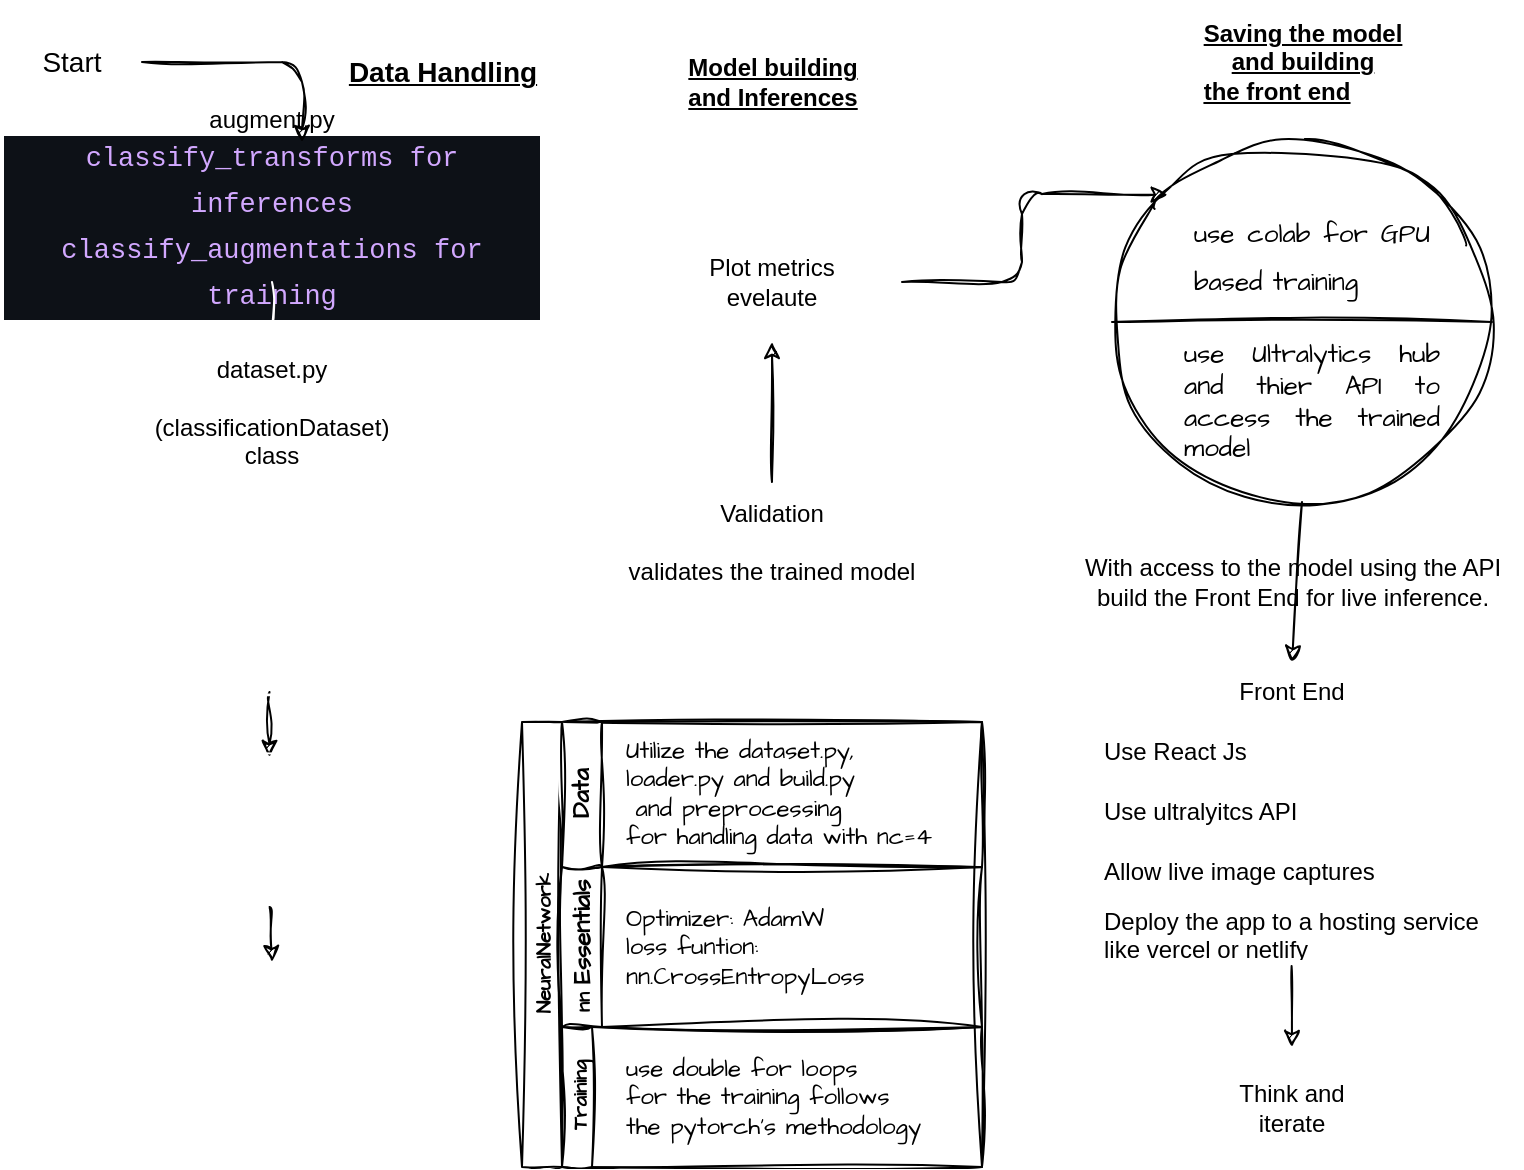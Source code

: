 <mxfile>
    <diagram id="jkyO_WvUEe0aRVjoGL2a" name="Page-1">
        <mxGraphModel dx="896" dy="647" grid="0" gridSize="10" guides="1" tooltips="1" connect="1" arrows="1" fold="1" page="1" pageScale="1" pageWidth="900" pageHeight="1600" background="none" math="0" shadow="0">
            <root>
                <mxCell id="0"/>
                <mxCell id="1" parent="0"/>
                <mxCell id="2" value="&lt;div&gt;dataset.py&lt;/div&gt;&lt;div&gt;&lt;br&gt;&lt;/div&gt;&lt;div&gt;(classificationDataset)&lt;/div&gt;&lt;div&gt;class&lt;/div&gt;" style="rounded=1;whiteSpace=wrap;html=1;strokeColor=#FFFFFF;sketch=1;curveFitting=1;jiggle=2;" parent="1" vertex="1">
                    <mxGeometry x="65" y="180" width="160" height="70" as="geometry"/>
                </mxCell>
                <mxCell id="3" value="augment.py&lt;br&gt;&lt;div style=&quot;color: rgb(230, 237, 243); background-color: rgb(13, 17, 23); font-family: Consolas, &amp;quot;Courier New&amp;quot;, monospace; font-size: 13.5px; line-height: 23px;&quot;&gt;&lt;span style=&quot;color: #d2a8ff;&quot;&gt;classify_transforms for inferences&lt;/span&gt;&lt;/div&gt;&lt;div style=&quot;color: rgb(230, 237, 243); background-color: rgb(13, 17, 23); font-family: Consolas, &amp;quot;Courier New&amp;quot;, monospace; font-size: 13.5px; line-height: 23px;&quot;&gt;&lt;div style=&quot;line-height: 23px;&quot;&gt;&lt;span style=&quot;color: #d2a8ff;&quot;&gt;classify_augmentations for training&lt;/span&gt;&lt;/div&gt;&lt;/div&gt;" style="rounded=1;whiteSpace=wrap;html=1;strokeColor=#FFFFFF;sketch=1;curveFitting=1;jiggle=2;" parent="1" vertex="1">
                    <mxGeometry x="10" y="80" width="270" height="70" as="geometry"/>
                </mxCell>
                <mxCell id="37" style="edgeStyle=none;hachureGap=4;html=1;fontFamily=Architects Daughter;fontSource=https%3A%2F%2Ffonts.googleapis.com%2Fcss%3Ffamily%3DArchitects%2BDaughter;fontSize=16;sketch=1;curveFitting=1;jiggle=2;" edge="1" parent="1" source="5" target="9">
                    <mxGeometry relative="1" as="geometry"/>
                </mxCell>
                <mxCell id="5" value="&lt;span style=&quot;background-color: rgb(13, 13, 13);&quot;&gt;&lt;font style=&quot;&quot; face=&quot;ui-monospace, SFMono-Regular, SF Mono, Menlo, Consolas, Liberation Mono, monospace&quot; color=&quot;#ffffff&quot;&gt;&lt;div style=&quot;font-size: 14px;&quot;&gt;loader.py&lt;/div&gt;&lt;div style=&quot;&quot;&gt;&lt;font style=&quot;font-size: 10px;&quot;&gt;Provides various data loaders for different types of input data&lt;/font&gt;&lt;/div&gt;&lt;/font&gt;&lt;/span&gt;" style="rounded=1;whiteSpace=wrap;html=1;align=center;strokeColor=#FFFFFF;sketch=1;curveFitting=1;jiggle=2;" parent="1" vertex="1">
                    <mxGeometry x="65" y="280" width="157.5" height="75" as="geometry"/>
                </mxCell>
                <mxCell id="6" value="" style="endArrow=classic;html=1;exitX=0.5;exitY=1;exitDx=0;exitDy=0;entryX=0.5;entryY=0;entryDx=0;entryDy=0;rounded=1;strokeColor=#FFFFFF;sketch=1;curveFitting=1;jiggle=2;" parent="1" source="3" target="2" edge="1">
                    <mxGeometry width="50" height="50" relative="1" as="geometry">
                        <mxPoint x="350" y="310" as="sourcePoint"/>
                        <mxPoint x="400" y="260" as="targetPoint"/>
                    </mxGeometry>
                </mxCell>
                <mxCell id="7" value="" style="endArrow=classic;html=1;fontSize=10;exitX=0.5;exitY=1;exitDx=0;exitDy=0;rounded=1;strokeColor=#FFFFFF;sketch=1;curveFitting=1;jiggle=2;" parent="1" source="2" target="5" edge="1">
                    <mxGeometry width="50" height="50" relative="1" as="geometry">
                        <mxPoint x="380" y="280" as="sourcePoint"/>
                        <mxPoint x="430" y="230" as="targetPoint"/>
                    </mxGeometry>
                </mxCell>
                <mxCell id="9" value="&lt;span style=&quot;background-color: rgb(13, 13, 13);&quot;&gt;&lt;font style=&quot;&quot; face=&quot;ui-monospace, SFMono-Regular, SF Mono, Menlo, Consolas, Liberation Mono, monospace&quot; color=&quot;#ffffff&quot;&gt;&lt;div style=&quot;font-size: 14px;&quot;&gt;build.py&lt;/div&gt;&lt;div style=&quot;&quot;&gt;&lt;font style=&quot;font-size: 10px;&quot;&gt;Builds data loaders for training or validation sets&lt;/font&gt;&lt;/div&gt;&lt;/font&gt;&lt;/span&gt;" style="rounded=1;whiteSpace=wrap;html=1;align=center;strokeColor=#FFFFFF;sketch=1;curveFitting=1;jiggle=2;" parent="1" vertex="1">
                    <mxGeometry x="65" y="387.5" width="157.5" height="75" as="geometry"/>
                </mxCell>
                <mxCell id="12" value="&lt;b&gt;&lt;u&gt;&lt;font style=&quot;font-size: 14px;&quot;&gt;Data Handling&lt;/font&gt;&lt;/u&gt;&lt;/b&gt;" style="text;html=1;align=center;verticalAlign=middle;resizable=0;points=[];autosize=1;strokeColor=#FFFFFF;fillColor=none;fontSize=10;rounded=1;sketch=1;curveFitting=1;jiggle=2;" parent="1" vertex="1">
                    <mxGeometry x="170" y="30" width="120" height="30" as="geometry"/>
                </mxCell>
                <mxCell id="13" value="Start" style="ellipse;whiteSpace=wrap;html=1;fontSize=14;rounded=1;strokeColor=#FFFFFF;sketch=1;curveFitting=1;jiggle=2;" parent="1" vertex="1">
                    <mxGeometry x="10" y="20" width="70" height="40" as="geometry"/>
                </mxCell>
                <mxCell id="19" value="&lt;span style=&quot;&quot;&gt;&lt;div style=&quot;&quot;&gt;Validation&lt;/div&gt;&lt;div style=&quot;&quot;&gt;&lt;br&gt;&lt;/div&gt;&lt;div style=&quot;&quot;&gt;validates the trained model&lt;/div&gt;&lt;/span&gt;" style="rounded=1;whiteSpace=wrap;html=1;align=center;strokeColor=#FFFFFF;sketch=1;curveFitting=1;jiggle=2;" parent="1" vertex="1">
                    <mxGeometry x="316.25" y="250" width="157.5" height="60" as="geometry"/>
                </mxCell>
                <mxCell id="20" value="Plot metrics&#10;evelaute" style="rounded=1;whiteSpace=wrap;html=1;strokeColor=#FFFFFF;sketch=1;curveFitting=1;jiggle=2;" parent="1" vertex="1">
                    <mxGeometry x="330" y="120" width="130" height="60" as="geometry"/>
                </mxCell>
                <mxCell id="21" value="" style="endArrow=classic;html=1;fontSize=12;exitX=0.5;exitY=0;exitDx=0;exitDy=0;entryX=0.5;entryY=1;entryDx=0;entryDy=0;rounded=1;strokeColor=#FFFFFF;sketch=1;curveFitting=1;jiggle=2;" parent="1" source="47" target="19" edge="1">
                    <mxGeometry width="50" height="50" relative="1" as="geometry">
                        <mxPoint x="338.75" y="425" as="sourcePoint"/>
                        <mxPoint x="510" y="240" as="targetPoint"/>
                    </mxGeometry>
                </mxCell>
                <mxCell id="23" value="" style="endArrow=classic;html=1;fontSize=12;exitX=1.004;exitY=0.605;exitDx=0;exitDy=0;entryX=0;entryY=0.75;entryDx=0;entryDy=0;rounded=1;strokeColor=#FFFFFF;exitPerimeter=0;sketch=1;curveFitting=1;jiggle=2;" parent="1" source="17" target="46" edge="1">
                    <mxGeometry width="50" height="50" relative="1" as="geometry">
                        <mxPoint x="460" y="290" as="sourcePoint"/>
                        <mxPoint x="260" y="552.5" as="targetPoint"/>
                    </mxGeometry>
                </mxCell>
                <mxCell id="24" value="Front End" style="swimlane;fontStyle=0;childLayout=stackLayout;horizontal=1;startSize=30;horizontalStack=0;resizeParent=1;resizeParentMax=0;resizeLast=0;collapsible=1;marginBottom=0;whiteSpace=wrap;html=1;fontSize=12;rounded=1;strokeColor=#FFFFFF;sketch=1;curveFitting=1;jiggle=2;" parent="1" vertex="1">
                    <mxGeometry x="555" y="340" width="200" height="150" as="geometry"/>
                </mxCell>
                <mxCell id="25" value="Use React Js&amp;nbsp;" style="text;strokeColor=#FFFFFF;fillColor=none;align=left;verticalAlign=middle;spacingLeft=4;spacingRight=4;overflow=hidden;points=[[0,0.5],[1,0.5]];portConstraint=eastwest;rotatable=0;whiteSpace=wrap;html=1;fontSize=12;rounded=1;sketch=1;curveFitting=1;jiggle=2;" parent="24" vertex="1">
                    <mxGeometry y="30" width="200" height="30" as="geometry"/>
                </mxCell>
                <mxCell id="26" value="Use ultralyitcs API" style="text;strokeColor=#FFFFFF;fillColor=none;align=left;verticalAlign=middle;spacingLeft=4;spacingRight=4;overflow=hidden;points=[[0,0.5],[1,0.5]];portConstraint=eastwest;rotatable=0;whiteSpace=wrap;html=1;fontSize=12;rounded=1;sketch=1;curveFitting=1;jiggle=2;" parent="24" vertex="1">
                    <mxGeometry y="60" width="200" height="30" as="geometry"/>
                </mxCell>
                <mxCell id="27" value="Allow live image captures" style="text;strokeColor=#FFFFFF;fillColor=none;align=left;verticalAlign=middle;spacingLeft=4;spacingRight=4;overflow=hidden;points=[[0,0.5],[1,0.5]];portConstraint=eastwest;rotatable=0;whiteSpace=wrap;html=1;fontSize=12;rounded=1;sketch=1;curveFitting=1;jiggle=2;" parent="24" vertex="1">
                    <mxGeometry y="90" width="200" height="30" as="geometry"/>
                </mxCell>
                <mxCell id="70" value="Deploy the app to a hosting service like vercel or netlify" style="text;strokeColor=#FFFFFF;fillColor=none;align=left;verticalAlign=middle;spacingLeft=4;spacingRight=4;overflow=hidden;points=[[0,0.5],[1,0.5]];portConstraint=eastwest;rotatable=0;whiteSpace=wrap;html=1;fontSize=12;rounded=1;sketch=1;curveFitting=1;jiggle=2;" vertex="1" parent="24">
                    <mxGeometry y="120" width="200" height="30" as="geometry"/>
                </mxCell>
                <mxCell id="30" value="Think and iterate" style="ellipse;whiteSpace=wrap;html=1;fontSize=12;rounded=1;strokeColor=#FFFFFF;sketch=1;curveFitting=1;jiggle=2;" parent="1" vertex="1">
                    <mxGeometry x="615" y="532.5" width="80" height="60" as="geometry"/>
                </mxCell>
                <mxCell id="33" value="" style="endArrow=classic;html=1;hachureGap=4;fontFamily=Architects Daughter;fontSource=https%3A%2F%2Ffonts.googleapis.com%2Fcss%3Ffamily%3DArchitects%2BDaughter;fontSize=16;exitX=1;exitY=0.5;exitDx=0;exitDy=0;sketch=1;curveFitting=1;jiggle=2;" edge="1" parent="1" source="13">
                    <mxGeometry width="50" height="50" relative="1" as="geometry">
                        <mxPoint x="430" y="340" as="sourcePoint"/>
                        <mxPoint x="160" y="80" as="targetPoint"/>
                        <Array as="points">
                            <mxPoint x="160" y="40"/>
                        </Array>
                    </mxGeometry>
                </mxCell>
                <mxCell id="17" value="&lt;span style=&quot;background-color: rgb(13, 13, 13);&quot;&gt;&lt;font style=&quot;&quot; face=&quot;ui-monospace, SFMono-Regular, SF Mono, Menlo, Consolas, Liberation Mono, monospace&quot; color=&quot;#ffffff&quot;&gt;&lt;div style=&quot;&quot;&gt;&lt;font style=&quot;font-size: 14px;&quot;&gt;Preprocess Batch&lt;/font&gt;&lt;/div&gt;&lt;div style=&quot;font-size: 10px;&quot;&gt;&lt;br&gt;&lt;/div&gt;&lt;div style=&quot;font-size: 10px;&quot;&gt;Preprocesses a batch of images and classes.&lt;/div&gt;&lt;/font&gt;&lt;/span&gt;" style="rounded=1;whiteSpace=wrap;html=1;align=center;strokeColor=#FFFFFF;sketch=1;curveFitting=1;jiggle=2;" parent="1" vertex="1">
                    <mxGeometry x="66.25" y="490" width="157.5" height="75" as="geometry"/>
                </mxCell>
                <mxCell id="38" style="edgeStyle=none;hachureGap=4;html=1;fontFamily=Architects Daughter;fontSource=https%3A%2F%2Ffonts.googleapis.com%2Fcss%3Ffamily%3DArchitects%2BDaughter;fontSize=16;entryX=0.5;entryY=0;entryDx=0;entryDy=0;exitX=0.5;exitY=1;exitDx=0;exitDy=0;sketch=1;curveFitting=1;jiggle=2;" edge="1" parent="1" source="9" target="17">
                    <mxGeometry relative="1" as="geometry">
                        <mxPoint x="130" y="470" as="sourcePoint"/>
                        <mxPoint x="145.408" y="405" as="targetPoint"/>
                    </mxGeometry>
                </mxCell>
                <mxCell id="61" value="" style="endArrow=classic;html=1;hachureGap=4;fontFamily=Architects Daughter;fontSource=https%3A%2F%2Ffonts.googleapis.com%2Fcss%3Ffamily%3DArchitects%2BDaughter;fontSize=16;exitX=0.5;exitY=0;exitDx=0;exitDy=0;entryX=0.5;entryY=1;entryDx=0;entryDy=0;sketch=1;curveFitting=1;jiggle=2;" edge="1" parent="1" source="19" target="20">
                    <mxGeometry width="50" height="50" relative="1" as="geometry">
                        <mxPoint x="430" y="320" as="sourcePoint"/>
                        <mxPoint x="480" y="270" as="targetPoint"/>
                    </mxGeometry>
                </mxCell>
                <mxCell id="46" value="NeuralNetwork" style="swimlane;childLayout=stackLayout;resizeParent=1;resizeParentMax=0;horizontal=0;startSize=20;horizontalStack=0;html=1;hachureGap=4;fontFamily=Architects Daughter;fontSource=https%3A%2F%2Ffonts.googleapis.com%2Fcss%3Ffamily%3DArchitects%2BDaughter;fontSize=10;sketch=1;curveFitting=1;jiggle=2;" vertex="1" parent="1">
                    <mxGeometry x="270" y="370" width="230" height="222.5" as="geometry"/>
                </mxCell>
                <mxCell id="47" value="&lt;font style=&quot;font-size: 12px;&quot;&gt;Data&lt;/font&gt;" style="swimlane;startSize=20;horizontal=0;html=1;hachureGap=4;fontFamily=Architects Daughter;fontSource=https%3A%2F%2Ffonts.googleapis.com%2Fcss%3Ffamily%3DArchitects%2BDaughter;fontSize=10;sketch=1;curveFitting=1;jiggle=2;" vertex="1" parent="46">
                    <mxGeometry x="20" width="210" height="72.5" as="geometry"/>
                </mxCell>
                <mxCell id="58" value="Utilize the dataset.py, &lt;br&gt;loader.py and build.py&lt;br&gt;&amp;nbsp;and preprocessing &lt;br&gt;for handling data with nc=4" style="text;html=1;align=left;verticalAlign=middle;resizable=0;points=[];autosize=1;strokeColor=none;fillColor=none;fontSize=12;fontFamily=Architects Daughter;hachureGap=4;fontSource=https%3A%2F%2Ffonts.googleapis.com%2Fcss%3Ffamily%3DArchitects%2BDaughter;sketch=1;curveFitting=1;jiggle=2;" vertex="1" parent="47">
                    <mxGeometry x="30" y="1.25" width="180" height="70" as="geometry"/>
                </mxCell>
                <mxCell id="48" value="nn &lt;font style=&quot;font-size: 12px;&quot;&gt;Essentials&lt;/font&gt;" style="swimlane;startSize=20;horizontal=0;html=1;hachureGap=4;fontFamily=Architects Daughter;fontSource=https%3A%2F%2Ffonts.googleapis.com%2Fcss%3Ffamily%3DArchitects%2BDaughter;fontSize=10;sketch=1;curveFitting=1;jiggle=2;" vertex="1" parent="46">
                    <mxGeometry x="20" y="72.5" width="210" height="80" as="geometry"/>
                </mxCell>
                <mxCell id="59" value="Optimizer: AdamW&lt;br&gt;loss funtion: &lt;br&gt;nn.CrossEntropyLoss" style="text;html=1;align=left;verticalAlign=middle;resizable=0;points=[];autosize=1;strokeColor=none;fillColor=none;fontSize=12;fontFamily=Architects Daughter;hachureGap=4;fontSource=https%3A%2F%2Ffonts.googleapis.com%2Fcss%3Ffamily%3DArchitects%2BDaughter;sketch=1;curveFitting=1;jiggle=2;" vertex="1" parent="48">
                    <mxGeometry x="30" y="10" width="140" height="60" as="geometry"/>
                </mxCell>
                <mxCell id="49" value="Training" style="swimlane;startSize=15;horizontal=0;html=1;hachureGap=4;fontFamily=Architects Daughter;fontSource=https%3A%2F%2Ffonts.googleapis.com%2Fcss%3Ffamily%3DArchitects%2BDaughter;fontSize=10;sketch=1;curveFitting=1;jiggle=2;" vertex="1" parent="46">
                    <mxGeometry x="20" y="152.5" width="210" height="70" as="geometry"/>
                </mxCell>
                <mxCell id="60" value="use double for loops &lt;br&gt;for the training follows &lt;br&gt;the pytorch's methodology&amp;nbsp;" style="text;html=1;align=left;verticalAlign=middle;resizable=0;points=[];autosize=1;strokeColor=none;fillColor=none;fontSize=12;fontFamily=Architects Daughter;hachureGap=4;fontSource=https%3A%2F%2Ffonts.googleapis.com%2Fcss%3Ffamily%3DArchitects%2BDaughter;sketch=1;curveFitting=1;jiggle=2;" vertex="1" parent="49">
                    <mxGeometry x="30" y="5" width="180" height="60" as="geometry"/>
                </mxCell>
                <mxCell id="62" value="" style="shape=lineEllipse;perimeter=ellipsePerimeter;whiteSpace=wrap;html=1;backgroundOutline=1;hachureGap=4;fontFamily=Architects Daughter;fontSource=https%3A%2F%2Ffonts.googleapis.com%2Fcss%3Ffamily%3DArchitects%2BDaughter;fontSize=20;sketch=1;curveFitting=1;jiggle=2;" vertex="1" parent="1">
                    <mxGeometry x="565" y="80" width="190" height="180" as="geometry"/>
                </mxCell>
                <mxCell id="63" value="&lt;div style=&quot;text-align: justify;&quot;&gt;&lt;span style=&quot;background-color: initial;&quot;&gt;&lt;font style=&quot;font-size: 13px;&quot;&gt;use colab for GPU based training&lt;/font&gt;&lt;/span&gt;&lt;/div&gt;" style="text;html=1;strokeColor=none;fillColor=none;align=center;verticalAlign=middle;whiteSpace=wrap;rounded=0;hachureGap=4;fontFamily=Architects Daughter;fontSource=https%3A%2F%2Ffonts.googleapis.com%2Fcss%3Ffamily%3DArchitects%2BDaughter;fontSize=20;sketch=1;curveFitting=1;jiggle=2;" vertex="1" parent="1">
                    <mxGeometry x="605" y="110" width="120" height="50" as="geometry"/>
                </mxCell>
                <mxCell id="64" value="&lt;div style=&quot;text-align: justify;&quot;&gt;&lt;span style=&quot;background-color: initial;&quot;&gt;use Ultralytics hub and thier API to access the trained model&lt;/span&gt;&lt;/div&gt;" style="text;html=1;strokeColor=none;fillColor=none;align=center;verticalAlign=middle;whiteSpace=wrap;rounded=0;hachureGap=4;fontFamily=Architects Daughter;fontSource=https%3A%2F%2Ffonts.googleapis.com%2Fcss%3Ffamily%3DArchitects%2BDaughter;fontSize=13;sketch=1;curveFitting=1;jiggle=2;" vertex="1" parent="1">
                    <mxGeometry x="600" y="190" width="130" height="40" as="geometry"/>
                </mxCell>
                <mxCell id="66" value="" style="endArrow=classic;html=1;exitX=1;exitY=0.5;exitDx=0;exitDy=0;entryX=0;entryY=0;entryDx=0;entryDy=0;sketch=1;curveFitting=1;jiggle=2;" edge="1" parent="1" source="20" target="62">
                    <mxGeometry width="50" height="50" relative="1" as="geometry">
                        <mxPoint x="420" y="330" as="sourcePoint"/>
                        <mxPoint x="470" y="280" as="targetPoint"/>
                        <Array as="points">
                            <mxPoint x="520" y="150"/>
                            <mxPoint x="520" y="106"/>
                        </Array>
                    </mxGeometry>
                </mxCell>
                <mxCell id="68" value="" style="endArrow=classic;html=1;exitX=0.5;exitY=1;exitDx=0;exitDy=0;entryX=0.5;entryY=0;entryDx=0;entryDy=0;sketch=1;curveFitting=1;jiggle=2;" edge="1" parent="1" source="62" target="24">
                    <mxGeometry width="50" height="50" relative="1" as="geometry">
                        <mxPoint x="420" y="330" as="sourcePoint"/>
                        <mxPoint x="470" y="280" as="targetPoint"/>
                    </mxGeometry>
                </mxCell>
                <mxCell id="69" value="With access to the model using the API&lt;br&gt;build the Front End for live inference." style="text;html=1;align=center;verticalAlign=middle;resizable=0;points=[];autosize=1;strokeColor=none;fillColor=none;sketch=1;curveFitting=1;jiggle=2;" vertex="1" parent="1">
                    <mxGeometry x="540" y="280" width="230" height="40" as="geometry"/>
                </mxCell>
                <mxCell id="71" value="" style="endArrow=classic;html=1;exitX=0.499;exitY=1.067;exitDx=0;exitDy=0;exitPerimeter=0;sketch=1;curveFitting=1;jiggle=2;" edge="1" parent="1" source="70" target="30">
                    <mxGeometry width="50" height="50" relative="1" as="geometry">
                        <mxPoint x="410" y="320" as="sourcePoint"/>
                        <mxPoint x="460" y="270" as="targetPoint"/>
                    </mxGeometry>
                </mxCell>
                <mxCell id="74" value="&lt;b style=&quot;font-size: 12px;&quot;&gt;&lt;u&gt;Model building&lt;br&gt;and Inferences&lt;br&gt;&lt;/u&gt;&lt;/b&gt;" style="text;html=1;align=center;verticalAlign=middle;resizable=0;points=[];autosize=1;strokeColor=#FFFFFF;fillColor=none;fontSize=10;rounded=1;sketch=1;curveFitting=1;jiggle=2;" vertex="1" parent="1">
                    <mxGeometry x="340" y="30" width="110" height="40" as="geometry"/>
                </mxCell>
                <mxCell id="75" value="&lt;b style=&quot;font-size: 12px;&quot;&gt;&lt;u&gt;Saving the model &lt;br&gt;and building &lt;br&gt;&lt;div style=&quot;text-align: left;&quot;&gt;&lt;b style=&quot;background-color: initial;&quot;&gt;&lt;u&gt;the front end&lt;/u&gt;&lt;/b&gt;&lt;/div&gt;&lt;/u&gt;&lt;/b&gt;" style="text;html=1;align=center;verticalAlign=middle;resizable=0;points=[];autosize=1;strokeColor=#FFFFFF;fillColor=none;fontSize=10;rounded=1;sketch=1;curveFitting=1;jiggle=2;" vertex="1" parent="1">
                    <mxGeometry x="600" y="10" width="120" height="60" as="geometry"/>
                </mxCell>
            </root>
        </mxGraphModel>
    </diagram>
</mxfile>